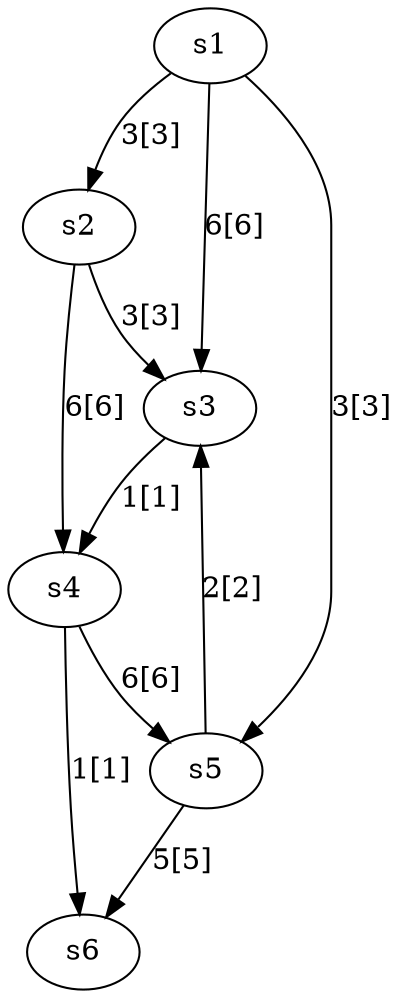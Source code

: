digraph G {
	s1 -> s2 [label = "3[3]"];
	s1 -> s3 [label = "6[6]"];
	s1 -> s5 [label = "3[3]"];
	s2 -> s3 [label = "3[3]"];
	s2 -> s4 [label = "6[6]"];
	s3 -> s4 [label = "1[1]"];
	s4 -> s5 [label = "6[6]"];
	s4 -> s6 [label = "1[1]"];
	s5 -> s3 [label = "2[2]"];
	s5 -> s6 [label = "5[5]"];
	s6;
}